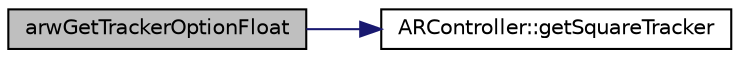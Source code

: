 digraph "arwGetTrackerOptionFloat"
{
 // INTERACTIVE_SVG=YES
  edge [fontname="Helvetica",fontsize="10",labelfontname="Helvetica",labelfontsize="10"];
  node [fontname="Helvetica",fontsize="10",shape=record];
  rankdir="LR";
  Node1 [label="arwGetTrackerOptionFloat",height=0.2,width=0.4,color="black", fillcolor="grey75", style="filled", fontcolor="black"];
  Node1 -> Node2 [color="midnightblue",fontsize="10",style="solid",fontname="Helvetica"];
  Node2 [label="ARController::getSquareTracker",height=0.2,width=0.4,color="black", fillcolor="white", style="filled",URL="$class_a_r_controller.html#aa910abed201696a4180c2f71a789e5a4"];
}
